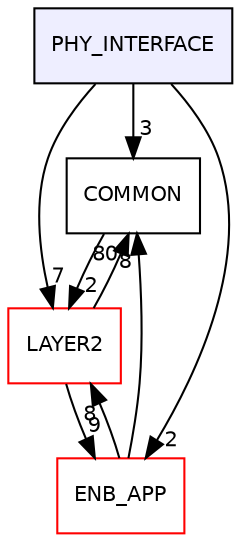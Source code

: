 digraph "PHY_INTERFACE" {
  compound=true
  node [ fontsize="10", fontname="Helvetica"];
  edge [ labelfontsize="10", labelfontname="Helvetica"];
  dir_b0f7b11de328330a1d851a388db5386a [shape=box, label="PHY_INTERFACE", style="filled", fillcolor="#eeeeff", pencolor="black", URL="dir_b0f7b11de328330a1d851a388db5386a.html"];
  dir_7df49ef0c5f0d4b2a785a319ccac4397 [shape=box label="COMMON" URL="dir_7df49ef0c5f0d4b2a785a319ccac4397.html"];
  dir_5ca6936ce087eee19ec76772880a265c [shape=box label="LAYER2" fillcolor="white" style="filled" color="red" URL="dir_5ca6936ce087eee19ec76772880a265c.html"];
  dir_0166fe07a796440ce838c7f409d24361 [shape=box label="ENB_APP" fillcolor="white" style="filled" color="red" URL="dir_0166fe07a796440ce838c7f409d24361.html"];
  dir_7df49ef0c5f0d4b2a785a319ccac4397->dir_5ca6936ce087eee19ec76772880a265c [headlabel="2", labeldistance=1.5 headhref="dir_000000_000001.html"];
  dir_5ca6936ce087eee19ec76772880a265c->dir_7df49ef0c5f0d4b2a785a319ccac4397 [headlabel="80", labeldistance=1.5 headhref="dir_000001_000000.html"];
  dir_5ca6936ce087eee19ec76772880a265c->dir_0166fe07a796440ce838c7f409d24361 [headlabel="9", labeldistance=1.5 headhref="dir_000001_000006.html"];
  dir_b0f7b11de328330a1d851a388db5386a->dir_7df49ef0c5f0d4b2a785a319ccac4397 [headlabel="3", labeldistance=1.5 headhref="dir_000044_000000.html"];
  dir_b0f7b11de328330a1d851a388db5386a->dir_5ca6936ce087eee19ec76772880a265c [headlabel="7", labeldistance=1.5 headhref="dir_000044_000001.html"];
  dir_b0f7b11de328330a1d851a388db5386a->dir_0166fe07a796440ce838c7f409d24361 [headlabel="2", labeldistance=1.5 headhref="dir_000044_000006.html"];
  dir_0166fe07a796440ce838c7f409d24361->dir_7df49ef0c5f0d4b2a785a319ccac4397 [headlabel="8", labeldistance=1.5 headhref="dir_000006_000000.html"];
  dir_0166fe07a796440ce838c7f409d24361->dir_5ca6936ce087eee19ec76772880a265c [headlabel="8", labeldistance=1.5 headhref="dir_000006_000001.html"];
}
